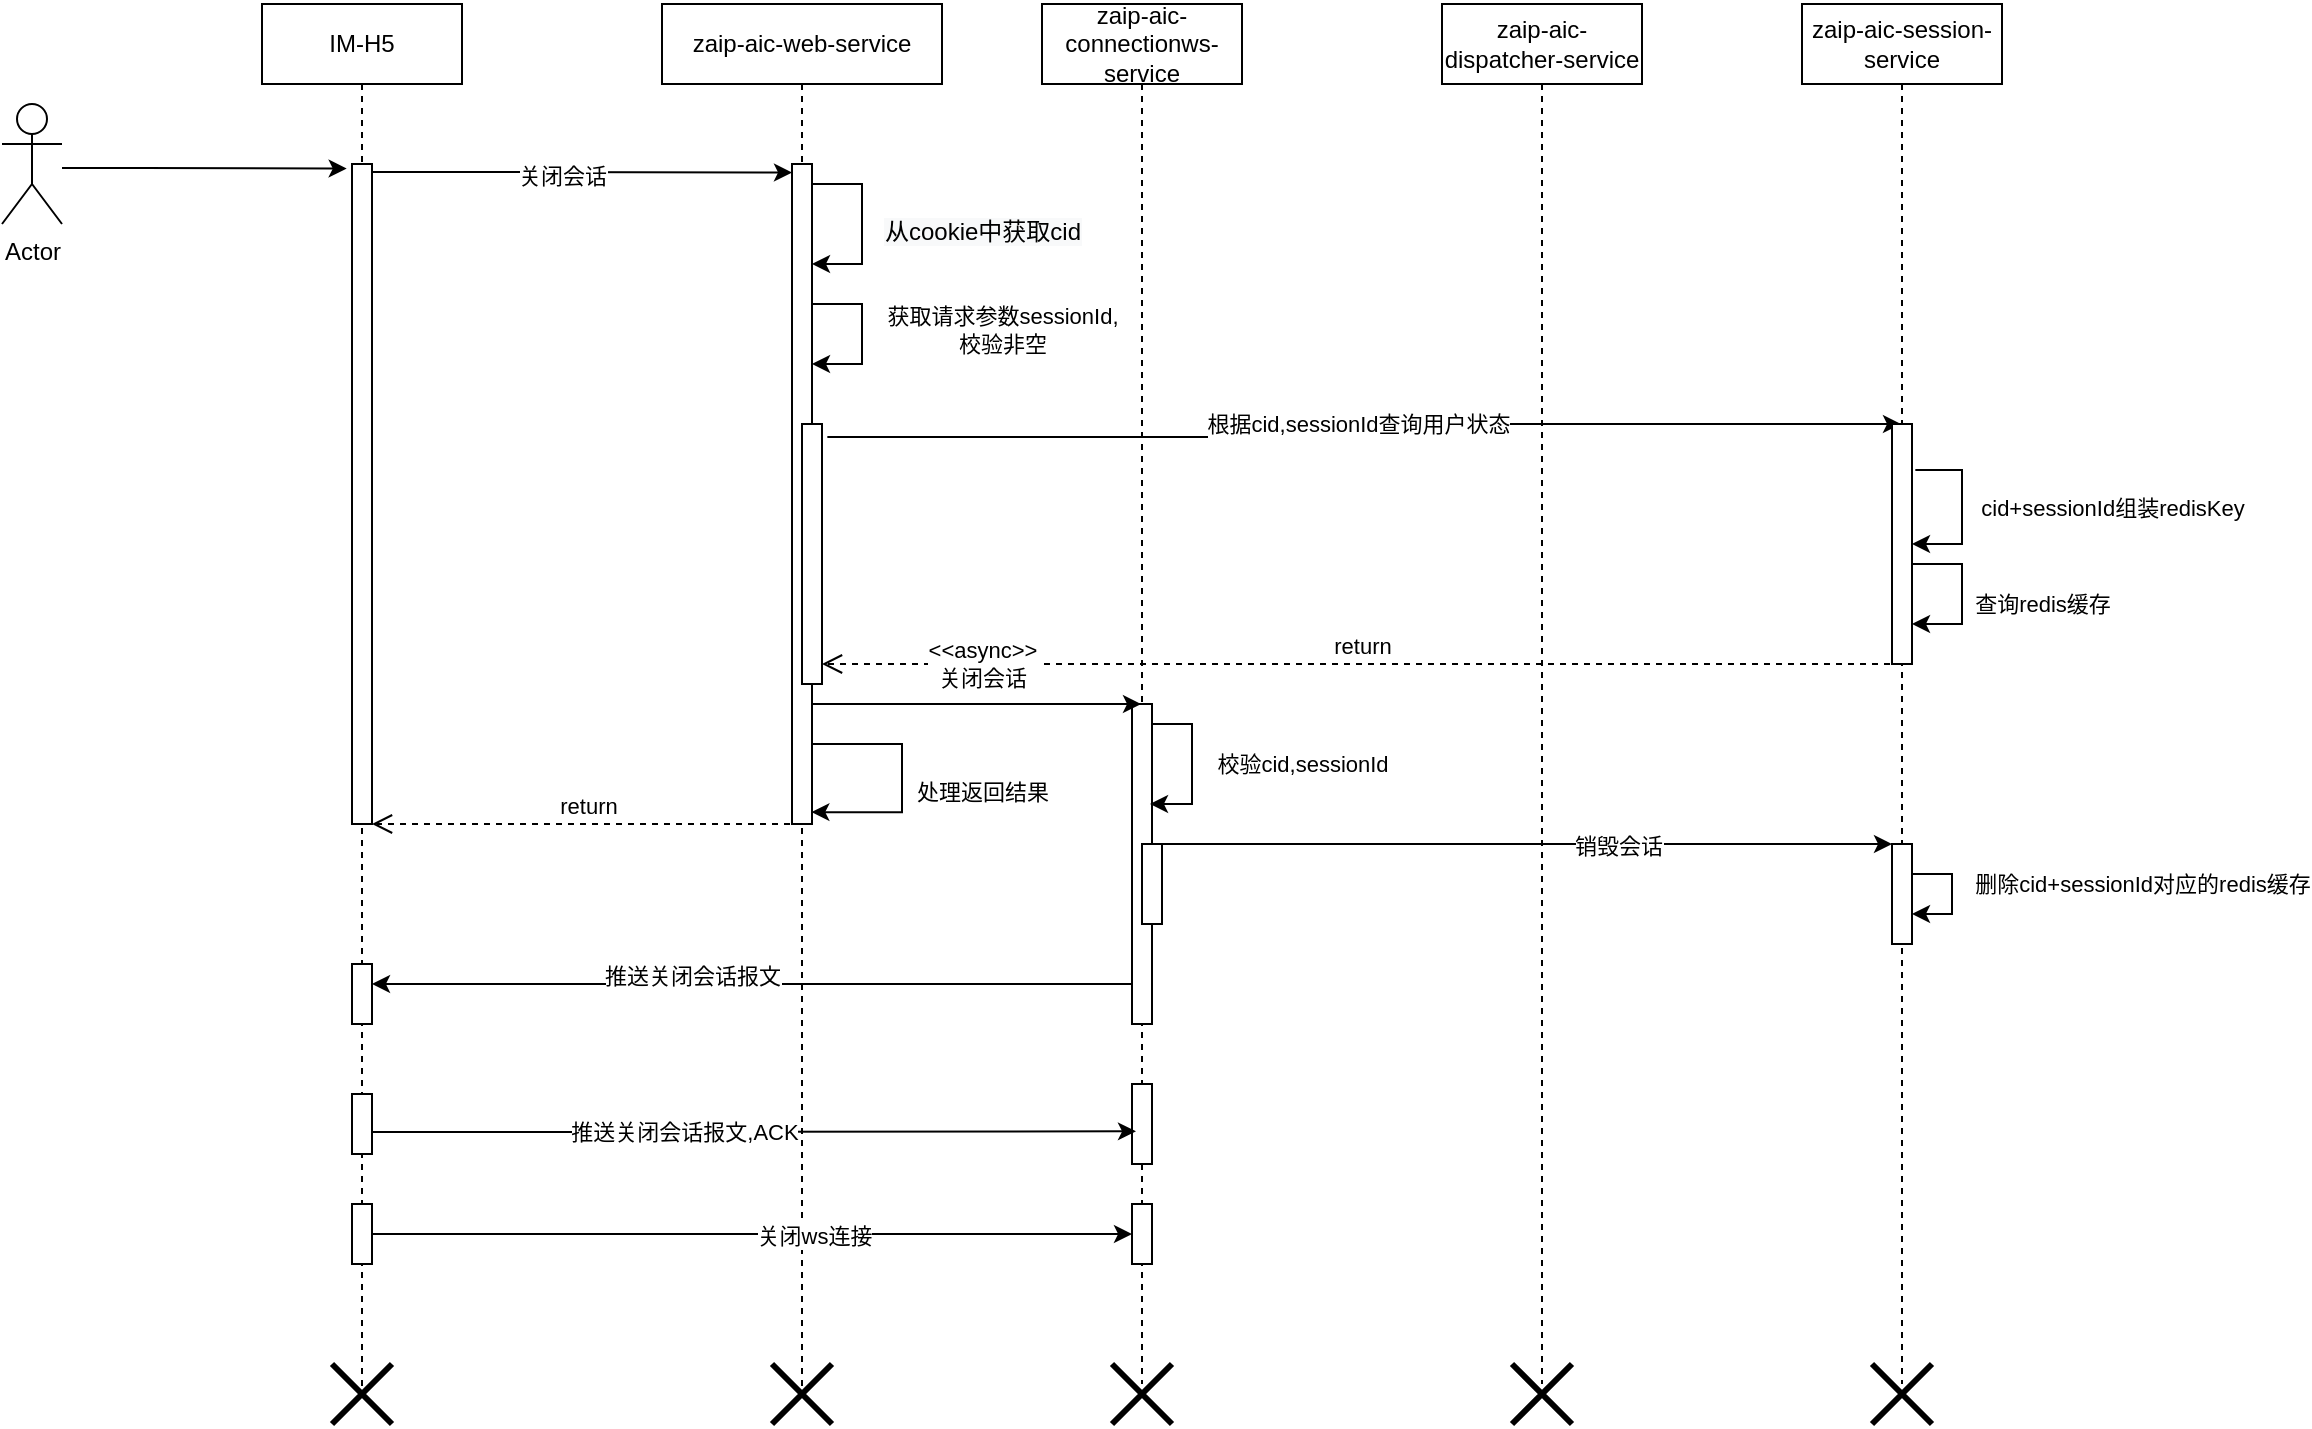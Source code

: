 <mxfile version="20.5.3" type="github">
  <diagram id="aC0cHqoq0AYvwJq9NSrj" name="第 1 页">
    <mxGraphModel dx="1595" dy="406" grid="1" gridSize="10" guides="1" tooltips="1" connect="1" arrows="1" fold="1" page="1" pageScale="1" pageWidth="827" pageHeight="1169" math="0" shadow="0">
      <root>
        <mxCell id="0" />
        <mxCell id="1" parent="0" />
        <mxCell id="LX_nnY6aulENI7ctJMNe-6" value="根据cid,sessionId查询用户状态" style="edgeStyle=orthogonalEdgeStyle;rounded=0;orthogonalLoop=1;jettySize=auto;html=1;exitX=1.267;exitY=0.05;exitDx=0;exitDy=0;exitPerimeter=0;" parent="1" source="LX_nnY6aulENI7ctJMNe-18" target="LX_nnY6aulENI7ctJMNe-3" edge="1">
          <mxGeometry relative="1" as="geometry">
            <Array as="points">
              <mxPoint x="465" y="287" />
              <mxPoint x="465" y="280" />
            </Array>
          </mxGeometry>
        </mxCell>
        <mxCell id="LX_nnY6aulENI7ctJMNe-2" value="zaip-aic-connectionws-service" style="shape=umlLifeline;perimeter=lifelinePerimeter;whiteSpace=wrap;html=1;container=1;collapsible=0;recursiveResize=0;outlineConnect=0;" parent="1" vertex="1">
          <mxGeometry x="330" y="70" width="100" height="690" as="geometry" />
        </mxCell>
        <mxCell id="W0oWPmlOotF5yfCjIIyB-2" value="" style="html=1;points=[];perimeter=orthogonalPerimeter;" vertex="1" parent="LX_nnY6aulENI7ctJMNe-2">
          <mxGeometry x="45" y="350" width="10" height="160" as="geometry" />
        </mxCell>
        <mxCell id="W0oWPmlOotF5yfCjIIyB-3" value="校验cid,sessionId" style="edgeStyle=orthogonalEdgeStyle;rounded=0;orthogonalLoop=1;jettySize=auto;html=1;" edge="1" parent="LX_nnY6aulENI7ctJMNe-2" source="W0oWPmlOotF5yfCjIIyB-2">
          <mxGeometry x="-0.024" y="55" relative="1" as="geometry">
            <mxPoint x="54" y="400" as="targetPoint" />
            <Array as="points">
              <mxPoint x="75" y="360" />
              <mxPoint x="75" y="400" />
              <mxPoint x="54" y="400" />
            </Array>
            <mxPoint as="offset" />
          </mxGeometry>
        </mxCell>
        <mxCell id="W0oWPmlOotF5yfCjIIyB-4" value="" style="html=1;points=[];perimeter=orthogonalPerimeter;" vertex="1" parent="LX_nnY6aulENI7ctJMNe-2">
          <mxGeometry x="50" y="420" width="10" height="40" as="geometry" />
        </mxCell>
        <mxCell id="W0oWPmlOotF5yfCjIIyB-22" value="" style="html=1;points=[];perimeter=orthogonalPerimeter;" vertex="1" parent="LX_nnY6aulENI7ctJMNe-2">
          <mxGeometry x="45" y="540" width="10" height="40" as="geometry" />
        </mxCell>
        <mxCell id="W0oWPmlOotF5yfCjIIyB-27" value="" style="html=1;points=[];perimeter=orthogonalPerimeter;" vertex="1" parent="LX_nnY6aulENI7ctJMNe-2">
          <mxGeometry x="45" y="600" width="10" height="30" as="geometry" />
        </mxCell>
        <mxCell id="LX_nnY6aulENI7ctJMNe-3" value="zaip-aic-session-service" style="shape=umlLifeline;perimeter=lifelinePerimeter;whiteSpace=wrap;html=1;container=1;collapsible=0;recursiveResize=0;outlineConnect=0;" parent="1" vertex="1">
          <mxGeometry x="710" y="70" width="100" height="690" as="geometry" />
        </mxCell>
        <mxCell id="LX_nnY6aulENI7ctJMNe-14" value="" style="html=1;points=[];perimeter=orthogonalPerimeter;" parent="LX_nnY6aulENI7ctJMNe-3" vertex="1">
          <mxGeometry x="45" y="210" width="10" height="120" as="geometry" />
        </mxCell>
        <mxCell id="LX_nnY6aulENI7ctJMNe-15" value="cid+sessionId组装redisKey" style="edgeStyle=orthogonalEdgeStyle;rounded=0;orthogonalLoop=1;jettySize=auto;html=1;exitX=1.167;exitY=0.192;exitDx=0;exitDy=0;exitPerimeter=0;" parent="LX_nnY6aulENI7ctJMNe-3" source="LX_nnY6aulENI7ctJMNe-14" target="LX_nnY6aulENI7ctJMNe-14" edge="1">
          <mxGeometry y="75" relative="1" as="geometry">
            <Array as="points">
              <mxPoint x="80" y="233" />
              <mxPoint x="80" y="270" />
            </Array>
            <mxPoint as="offset" />
          </mxGeometry>
        </mxCell>
        <mxCell id="LX_nnY6aulENI7ctJMNe-21" value="查询redis缓存" style="edgeStyle=orthogonalEdgeStyle;rounded=0;orthogonalLoop=1;jettySize=auto;html=1;" parent="LX_nnY6aulENI7ctJMNe-3" source="LX_nnY6aulENI7ctJMNe-14" edge="1">
          <mxGeometry x="0.125" y="40" relative="1" as="geometry">
            <mxPoint x="55" y="310" as="targetPoint" />
            <Array as="points">
              <mxPoint x="80" y="280" />
              <mxPoint x="80" y="310" />
            </Array>
            <mxPoint as="offset" />
          </mxGeometry>
        </mxCell>
        <mxCell id="W0oWPmlOotF5yfCjIIyB-6" value="" style="html=1;points=[];perimeter=orthogonalPerimeter;" vertex="1" parent="LX_nnY6aulENI7ctJMNe-3">
          <mxGeometry x="45" y="420" width="10" height="50" as="geometry" />
        </mxCell>
        <mxCell id="W0oWPmlOotF5yfCjIIyB-8" value="删除cid+sessionId对应的redis缓存" style="edgeStyle=orthogonalEdgeStyle;rounded=0;orthogonalLoop=1;jettySize=auto;html=1;" edge="1" parent="LX_nnY6aulENI7ctJMNe-3" source="W0oWPmlOotF5yfCjIIyB-6" target="W0oWPmlOotF5yfCjIIyB-6">
          <mxGeometry x="-0.167" y="95" relative="1" as="geometry">
            <mxPoint as="offset" />
          </mxGeometry>
        </mxCell>
        <mxCell id="LX_nnY6aulENI7ctJMNe-4" value="zaip-aic-dispatcher-service" style="shape=umlLifeline;perimeter=lifelinePerimeter;whiteSpace=wrap;html=1;container=1;collapsible=0;recursiveResize=0;outlineConnect=0;" parent="1" vertex="1">
          <mxGeometry x="530" y="70" width="100" height="690" as="geometry" />
        </mxCell>
        <mxCell id="LX_nnY6aulENI7ctJMNe-1" value="zaip-aic-web-service" style="shape=umlLifeline;perimeter=lifelinePerimeter;whiteSpace=wrap;html=1;container=1;collapsible=0;recursiveResize=0;outlineConnect=0;" parent="1" vertex="1">
          <mxGeometry x="140" y="70" width="140" height="700" as="geometry" />
        </mxCell>
        <mxCell id="LX_nnY6aulENI7ctJMNe-7" value="" style="html=1;points=[];perimeter=orthogonalPerimeter;" parent="LX_nnY6aulENI7ctJMNe-1" vertex="1">
          <mxGeometry x="65" y="80" width="10" height="330" as="geometry" />
        </mxCell>
        <mxCell id="LX_nnY6aulENI7ctJMNe-9" value="&#xa;&lt;span style=&quot;color: rgb(0, 0, 0); font-family: Helvetica; font-size: 12px; font-style: normal; font-variant-ligatures: normal; font-variant-caps: normal; font-weight: 400; letter-spacing: normal; orphans: 2; text-align: center; text-indent: 0px; text-transform: none; widows: 2; word-spacing: 0px; -webkit-text-stroke-width: 0px; background-color: rgb(248, 249, 250); text-decoration-thickness: initial; text-decoration-style: initial; text-decoration-color: initial; float: none; display: inline !important;&quot;&gt;从cookie中获取cid&lt;/span&gt;&#xa;&#xa;" style="edgeStyle=orthogonalEdgeStyle;rounded=0;orthogonalLoop=1;jettySize=auto;html=1;" parent="LX_nnY6aulENI7ctJMNe-1" source="LX_nnY6aulENI7ctJMNe-7" target="LX_nnY6aulENI7ctJMNe-7" edge="1">
          <mxGeometry x="0.222" y="60" relative="1" as="geometry">
            <Array as="points">
              <mxPoint x="100" y="90" />
              <mxPoint x="100" y="130" />
            </Array>
            <mxPoint as="offset" />
          </mxGeometry>
        </mxCell>
        <mxCell id="LX_nnY6aulENI7ctJMNe-17" value="获取请求参数sessionId,&lt;br&gt;校验非空&lt;br&gt;" style="edgeStyle=orthogonalEdgeStyle;rounded=0;orthogonalLoop=1;jettySize=auto;html=1;" parent="LX_nnY6aulENI7ctJMNe-1" edge="1">
          <mxGeometry x="-0.067" y="70" relative="1" as="geometry">
            <mxPoint x="75" y="150" as="sourcePoint" />
            <mxPoint x="75" y="180" as="targetPoint" />
            <Array as="points">
              <mxPoint x="100" y="150" />
              <mxPoint x="100" y="180" />
            </Array>
            <mxPoint as="offset" />
          </mxGeometry>
        </mxCell>
        <mxCell id="LX_nnY6aulENI7ctJMNe-27" value="处理返回结果" style="edgeStyle=orthogonalEdgeStyle;rounded=0;orthogonalLoop=1;jettySize=auto;html=1;entryX=0.967;entryY=0.982;entryDx=0;entryDy=0;entryPerimeter=0;" parent="LX_nnY6aulENI7ctJMNe-1" target="LX_nnY6aulENI7ctJMNe-7" edge="1">
          <mxGeometry x="0.101" y="40" relative="1" as="geometry">
            <Array as="points">
              <mxPoint x="75" y="370" />
              <mxPoint x="120" y="370" />
              <mxPoint x="120" y="404" />
            </Array>
            <mxPoint as="offset" />
            <mxPoint x="75" y="370" as="sourcePoint" />
          </mxGeometry>
        </mxCell>
        <mxCell id="LX_nnY6aulENI7ctJMNe-18" value="" style="html=1;points=[];perimeter=orthogonalPerimeter;" parent="LX_nnY6aulENI7ctJMNe-1" vertex="1">
          <mxGeometry x="70" y="210" width="10" height="130" as="geometry" />
        </mxCell>
        <mxCell id="W0oWPmlOotF5yfCjIIyB-42" value="" style="shape=umlDestroy;whiteSpace=wrap;html=1;strokeWidth=3;" vertex="1" parent="LX_nnY6aulENI7ctJMNe-1">
          <mxGeometry x="55" y="680" width="30" height="30" as="geometry" />
        </mxCell>
        <mxCell id="LX_nnY6aulENI7ctJMNe-24" value="return" style="html=1;verticalAlign=bottom;endArrow=open;dashed=1;endSize=8;rounded=0;" parent="1" edge="1">
          <mxGeometry relative="1" as="geometry">
            <mxPoint x="760" y="400" as="sourcePoint" />
            <mxPoint x="220" y="400" as="targetPoint" />
          </mxGeometry>
        </mxCell>
        <mxCell id="LX_nnY6aulENI7ctJMNe-28" value="return" style="html=1;verticalAlign=bottom;endArrow=open;dashed=1;endSize=8;rounded=0;" parent="1" edge="1" target="W0oWPmlOotF5yfCjIIyB-13">
          <mxGeometry relative="1" as="geometry">
            <mxPoint x="210" y="480" as="sourcePoint" />
            <mxPoint x="130" y="480" as="targetPoint" />
          </mxGeometry>
        </mxCell>
        <mxCell id="W0oWPmlOotF5yfCjIIyB-1" value="&amp;lt;&amp;lt;async&amp;gt;&amp;gt;&lt;br&gt;关闭会话" style="edgeStyle=orthogonalEdgeStyle;rounded=0;orthogonalLoop=1;jettySize=auto;html=1;" edge="1" parent="1" source="LX_nnY6aulENI7ctJMNe-7" target="LX_nnY6aulENI7ctJMNe-2">
          <mxGeometry x="0.033" y="20" relative="1" as="geometry">
            <mxPoint x="310" y="420" as="targetPoint" />
            <Array as="points">
              <mxPoint x="310" y="420" />
              <mxPoint x="310" y="420" />
            </Array>
            <mxPoint as="offset" />
          </mxGeometry>
        </mxCell>
        <mxCell id="W0oWPmlOotF5yfCjIIyB-5" style="edgeStyle=orthogonalEdgeStyle;rounded=0;orthogonalLoop=1;jettySize=auto;html=1;" edge="1" parent="1" source="W0oWPmlOotF5yfCjIIyB-4">
          <mxGeometry relative="1" as="geometry">
            <mxPoint x="755" y="490" as="targetPoint" />
            <Array as="points">
              <mxPoint x="755" y="490" />
            </Array>
          </mxGeometry>
        </mxCell>
        <mxCell id="W0oWPmlOotF5yfCjIIyB-7" value="销毁会话" style="edgeLabel;html=1;align=center;verticalAlign=middle;resizable=0;points=[];" vertex="1" connectable="0" parent="W0oWPmlOotF5yfCjIIyB-5">
          <mxGeometry x="0.246" y="-1" relative="1" as="geometry">
            <mxPoint as="offset" />
          </mxGeometry>
        </mxCell>
        <mxCell id="W0oWPmlOotF5yfCjIIyB-14" style="edgeStyle=orthogonalEdgeStyle;rounded=0;orthogonalLoop=1;jettySize=auto;html=1;entryX=-0.267;entryY=0.007;entryDx=0;entryDy=0;entryPerimeter=0;" edge="1" parent="1" source="W0oWPmlOotF5yfCjIIyB-9" target="W0oWPmlOotF5yfCjIIyB-13">
          <mxGeometry relative="1" as="geometry">
            <Array as="points">
              <mxPoint x="-120" y="152" />
              <mxPoint x="-120" y="152" />
            </Array>
          </mxGeometry>
        </mxCell>
        <mxCell id="W0oWPmlOotF5yfCjIIyB-9" value="Actor" style="shape=umlActor;verticalLabelPosition=bottom;verticalAlign=top;html=1;" vertex="1" parent="1">
          <mxGeometry x="-190" y="120" width="30" height="60" as="geometry" />
        </mxCell>
        <mxCell id="W0oWPmlOotF5yfCjIIyB-11" value="IM-H5" style="shape=umlLifeline;perimeter=lifelinePerimeter;whiteSpace=wrap;html=1;container=1;collapsible=0;recursiveResize=0;outlineConnect=0;" vertex="1" parent="1">
          <mxGeometry x="-60" y="70" width="100" height="700" as="geometry" />
        </mxCell>
        <mxCell id="W0oWPmlOotF5yfCjIIyB-13" value="" style="html=1;points=[];perimeter=orthogonalPerimeter;" vertex="1" parent="W0oWPmlOotF5yfCjIIyB-11">
          <mxGeometry x="45" y="80" width="10" height="330" as="geometry" />
        </mxCell>
        <mxCell id="W0oWPmlOotF5yfCjIIyB-21" value="" style="html=1;points=[];perimeter=orthogonalPerimeter;" vertex="1" parent="W0oWPmlOotF5yfCjIIyB-11">
          <mxGeometry x="45" y="545" width="10" height="30" as="geometry" />
        </mxCell>
        <mxCell id="W0oWPmlOotF5yfCjIIyB-26" value="" style="html=1;points=[];perimeter=orthogonalPerimeter;" vertex="1" parent="W0oWPmlOotF5yfCjIIyB-11">
          <mxGeometry x="45" y="600" width="10" height="30" as="geometry" />
        </mxCell>
        <mxCell id="W0oWPmlOotF5yfCjIIyB-30" value="" style="shape=umlDestroy;whiteSpace=wrap;html=1;strokeWidth=3;" vertex="1" parent="W0oWPmlOotF5yfCjIIyB-11">
          <mxGeometry x="35" y="680" width="30" height="30" as="geometry" />
        </mxCell>
        <mxCell id="W0oWPmlOotF5yfCjIIyB-15" style="edgeStyle=orthogonalEdgeStyle;rounded=0;orthogonalLoop=1;jettySize=auto;html=1;entryX=0;entryY=0.013;entryDx=0;entryDy=0;entryPerimeter=0;" edge="1" parent="1" source="W0oWPmlOotF5yfCjIIyB-13" target="LX_nnY6aulENI7ctJMNe-7">
          <mxGeometry relative="1" as="geometry">
            <Array as="points">
              <mxPoint x="50" y="154" />
              <mxPoint x="50" y="154" />
            </Array>
          </mxGeometry>
        </mxCell>
        <mxCell id="W0oWPmlOotF5yfCjIIyB-16" value="关闭会话" style="edgeLabel;html=1;align=center;verticalAlign=middle;resizable=0;points=[];" vertex="1" connectable="0" parent="W0oWPmlOotF5yfCjIIyB-15">
          <mxGeometry x="-0.2" y="-2" relative="1" as="geometry">
            <mxPoint x="11" as="offset" />
          </mxGeometry>
        </mxCell>
        <mxCell id="W0oWPmlOotF5yfCjIIyB-18" value="" style="html=1;points=[];perimeter=orthogonalPerimeter;" vertex="1" parent="1">
          <mxGeometry x="-15" y="550" width="10" height="30" as="geometry" />
        </mxCell>
        <mxCell id="W0oWPmlOotF5yfCjIIyB-20" style="edgeStyle=orthogonalEdgeStyle;rounded=0;orthogonalLoop=1;jettySize=auto;html=1;" edge="1" parent="1" source="W0oWPmlOotF5yfCjIIyB-2" target="W0oWPmlOotF5yfCjIIyB-18">
          <mxGeometry relative="1" as="geometry">
            <Array as="points">
              <mxPoint x="260" y="560" />
              <mxPoint x="260" y="560" />
            </Array>
          </mxGeometry>
        </mxCell>
        <mxCell id="W0oWPmlOotF5yfCjIIyB-24" value="推送关闭会话报文" style="edgeLabel;html=1;align=center;verticalAlign=middle;resizable=0;points=[];" vertex="1" connectable="0" parent="W0oWPmlOotF5yfCjIIyB-20">
          <mxGeometry x="0.161" y="-4" relative="1" as="geometry">
            <mxPoint as="offset" />
          </mxGeometry>
        </mxCell>
        <mxCell id="W0oWPmlOotF5yfCjIIyB-23" style="edgeStyle=orthogonalEdgeStyle;rounded=0;orthogonalLoop=1;jettySize=auto;html=1;entryX=0.2;entryY=0.592;entryDx=0;entryDy=0;entryPerimeter=0;" edge="1" parent="1" source="W0oWPmlOotF5yfCjIIyB-21" target="W0oWPmlOotF5yfCjIIyB-22">
          <mxGeometry relative="1" as="geometry">
            <Array as="points">
              <mxPoint x="90" y="634" />
              <mxPoint x="90" y="634" />
            </Array>
          </mxGeometry>
        </mxCell>
        <mxCell id="W0oWPmlOotF5yfCjIIyB-25" value="推送关闭会话报文,ACK" style="edgeLabel;html=1;align=center;verticalAlign=middle;resizable=0;points=[];" vertex="1" connectable="0" parent="W0oWPmlOotF5yfCjIIyB-23">
          <mxGeometry x="-0.187" relative="1" as="geometry">
            <mxPoint as="offset" />
          </mxGeometry>
        </mxCell>
        <mxCell id="W0oWPmlOotF5yfCjIIyB-28" style="edgeStyle=orthogonalEdgeStyle;rounded=0;orthogonalLoop=1;jettySize=auto;html=1;" edge="1" parent="1" source="W0oWPmlOotF5yfCjIIyB-26" target="W0oWPmlOotF5yfCjIIyB-27">
          <mxGeometry relative="1" as="geometry" />
        </mxCell>
        <mxCell id="W0oWPmlOotF5yfCjIIyB-29" value="关闭ws连接" style="edgeLabel;html=1;align=center;verticalAlign=middle;resizable=0;points=[];" vertex="1" connectable="0" parent="W0oWPmlOotF5yfCjIIyB-28">
          <mxGeometry x="0.161" y="-1" relative="1" as="geometry">
            <mxPoint as="offset" />
          </mxGeometry>
        </mxCell>
        <mxCell id="W0oWPmlOotF5yfCjIIyB-31" value="" style="shape=umlDestroy;whiteSpace=wrap;html=1;strokeWidth=3;" vertex="1" parent="1">
          <mxGeometry x="365" y="750" width="30" height="30" as="geometry" />
        </mxCell>
        <mxCell id="W0oWPmlOotF5yfCjIIyB-32" value="" style="shape=umlDestroy;whiteSpace=wrap;html=1;strokeWidth=3;" vertex="1" parent="1">
          <mxGeometry x="565" y="750" width="30" height="30" as="geometry" />
        </mxCell>
        <mxCell id="W0oWPmlOotF5yfCjIIyB-33" value="" style="shape=umlDestroy;whiteSpace=wrap;html=1;strokeWidth=3;" vertex="1" parent="1">
          <mxGeometry x="745" y="750" width="30" height="30" as="geometry" />
        </mxCell>
      </root>
    </mxGraphModel>
  </diagram>
</mxfile>
